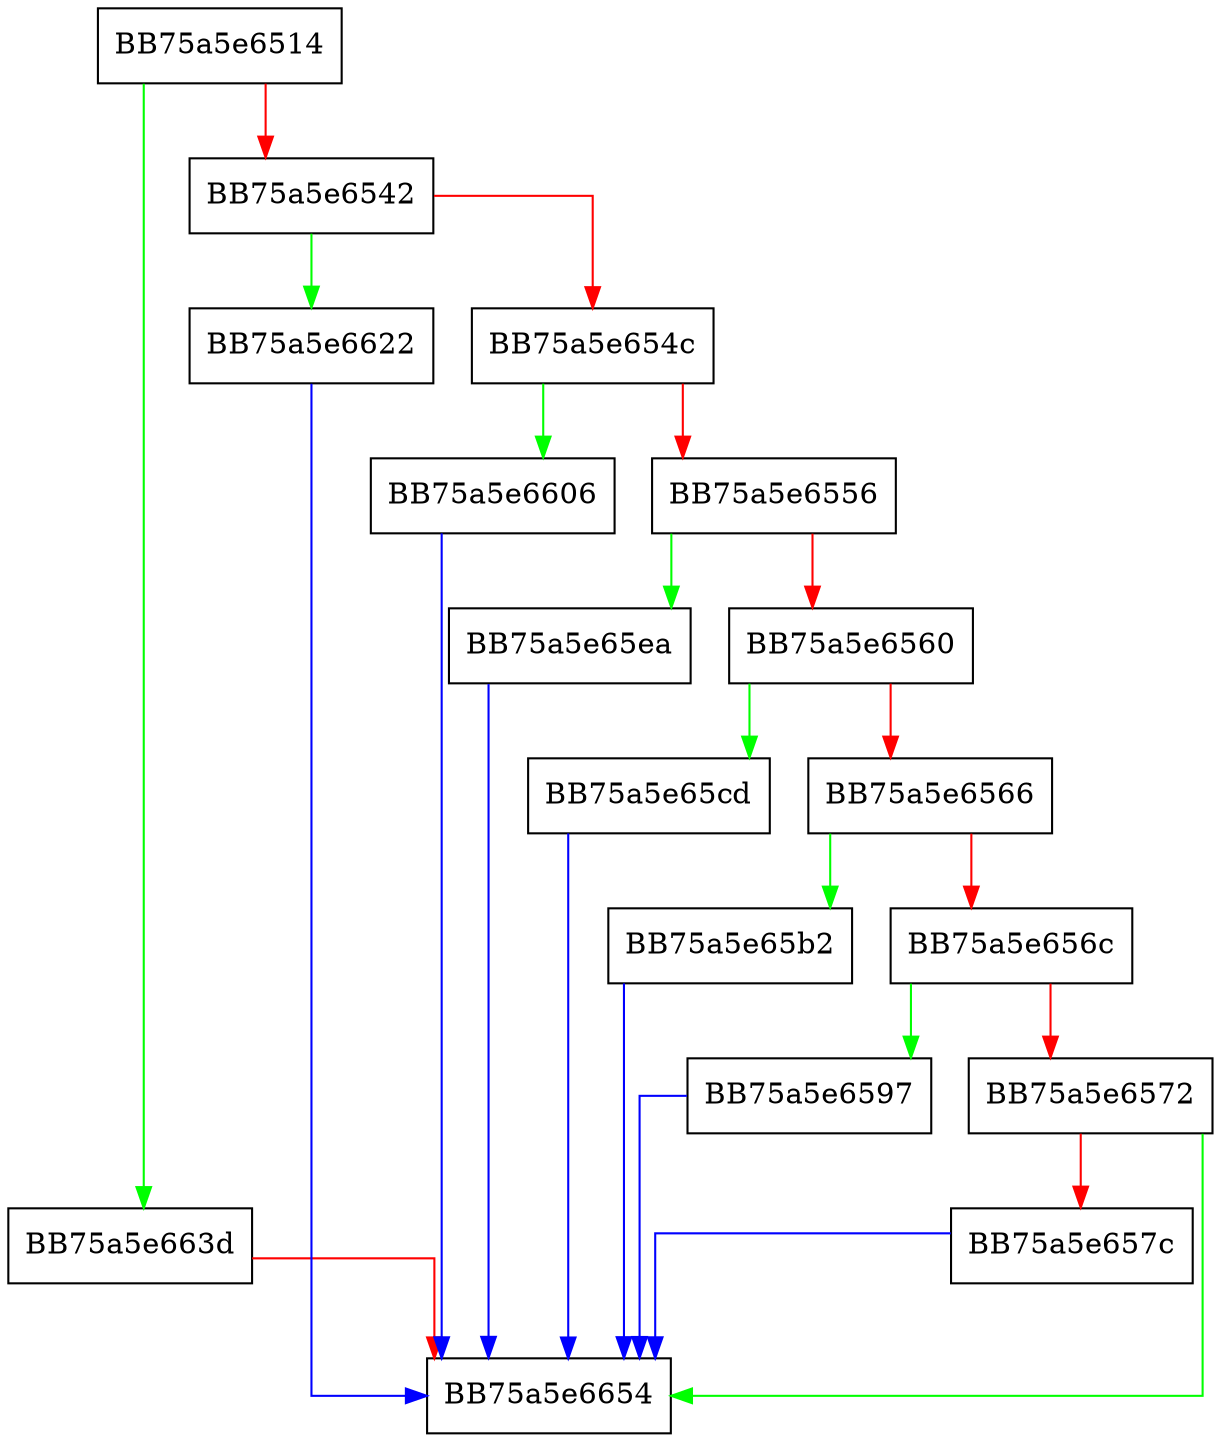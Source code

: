 digraph value {
  node [shape="box"];
  graph [splines=ortho];
  BB75a5e6514 -> BB75a5e663d [color="green"];
  BB75a5e6514 -> BB75a5e6542 [color="red"];
  BB75a5e6542 -> BB75a5e6622 [color="green"];
  BB75a5e6542 -> BB75a5e654c [color="red"];
  BB75a5e654c -> BB75a5e6606 [color="green"];
  BB75a5e654c -> BB75a5e6556 [color="red"];
  BB75a5e6556 -> BB75a5e65ea [color="green"];
  BB75a5e6556 -> BB75a5e6560 [color="red"];
  BB75a5e6560 -> BB75a5e65cd [color="green"];
  BB75a5e6560 -> BB75a5e6566 [color="red"];
  BB75a5e6566 -> BB75a5e65b2 [color="green"];
  BB75a5e6566 -> BB75a5e656c [color="red"];
  BB75a5e656c -> BB75a5e6597 [color="green"];
  BB75a5e656c -> BB75a5e6572 [color="red"];
  BB75a5e6572 -> BB75a5e6654 [color="green"];
  BB75a5e6572 -> BB75a5e657c [color="red"];
  BB75a5e657c -> BB75a5e6654 [color="blue"];
  BB75a5e6597 -> BB75a5e6654 [color="blue"];
  BB75a5e65b2 -> BB75a5e6654 [color="blue"];
  BB75a5e65cd -> BB75a5e6654 [color="blue"];
  BB75a5e65ea -> BB75a5e6654 [color="blue"];
  BB75a5e6606 -> BB75a5e6654 [color="blue"];
  BB75a5e6622 -> BB75a5e6654 [color="blue"];
  BB75a5e663d -> BB75a5e6654 [color="red"];
}